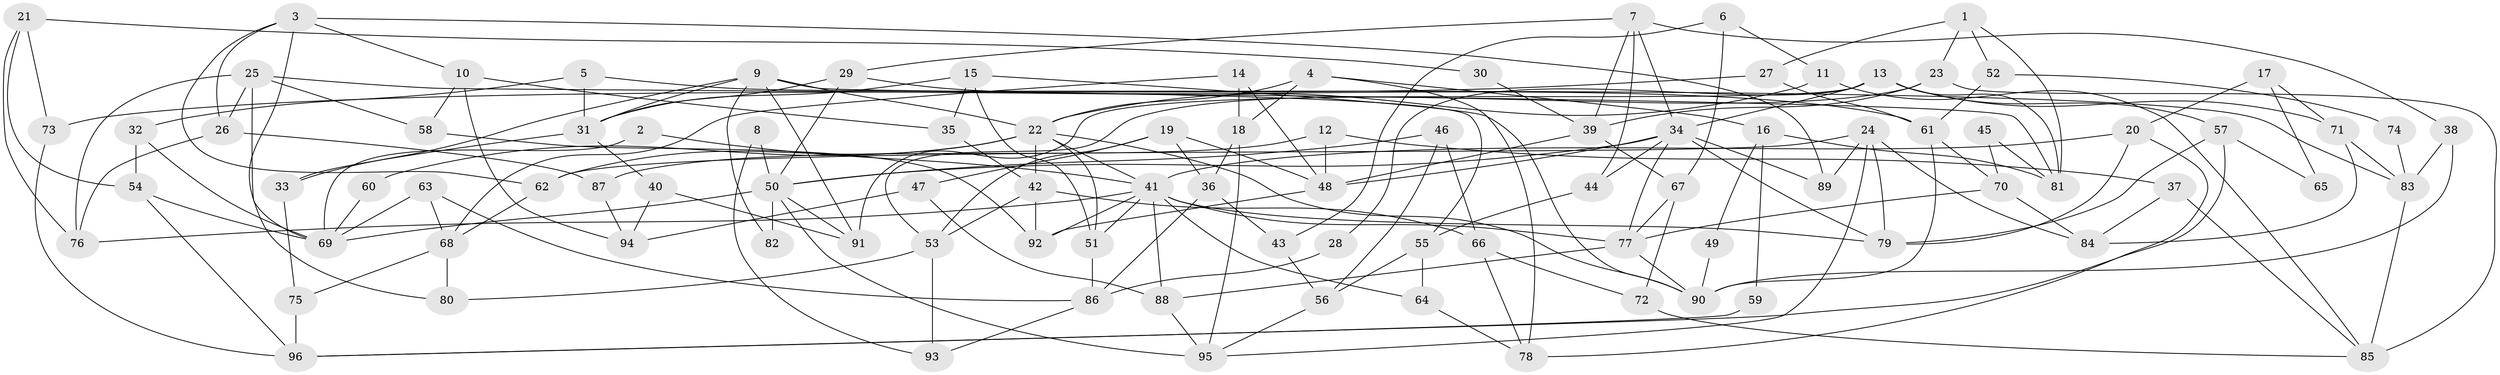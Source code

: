 // coarse degree distribution, {8: 0.04477611940298507, 11: 0.014925373134328358, 5: 0.11940298507462686, 6: 0.16417910447761194, 3: 0.2835820895522388, 2: 0.1044776119402985, 4: 0.208955223880597, 9: 0.014925373134328358, 12: 0.014925373134328358, 16: 0.014925373134328358, 7: 0.014925373134328358}
// Generated by graph-tools (version 1.1) at 2025/18/03/04/25 18:18:47]
// undirected, 96 vertices, 192 edges
graph export_dot {
graph [start="1"]
  node [color=gray90,style=filled];
  1;
  2;
  3;
  4;
  5;
  6;
  7;
  8;
  9;
  10;
  11;
  12;
  13;
  14;
  15;
  16;
  17;
  18;
  19;
  20;
  21;
  22;
  23;
  24;
  25;
  26;
  27;
  28;
  29;
  30;
  31;
  32;
  33;
  34;
  35;
  36;
  37;
  38;
  39;
  40;
  41;
  42;
  43;
  44;
  45;
  46;
  47;
  48;
  49;
  50;
  51;
  52;
  53;
  54;
  55;
  56;
  57;
  58;
  59;
  60;
  61;
  62;
  63;
  64;
  65;
  66;
  67;
  68;
  69;
  70;
  71;
  72;
  73;
  74;
  75;
  76;
  77;
  78;
  79;
  80;
  81;
  82;
  83;
  84;
  85;
  86;
  87;
  88;
  89;
  90;
  91;
  92;
  93;
  94;
  95;
  96;
  1 -- 27;
  1 -- 23;
  1 -- 52;
  1 -- 81;
  2 -- 69;
  2 -- 41;
  3 -- 89;
  3 -- 26;
  3 -- 10;
  3 -- 62;
  3 -- 80;
  4 -- 22;
  4 -- 18;
  4 -- 16;
  4 -- 78;
  5 -- 31;
  5 -- 83;
  5 -- 32;
  6 -- 67;
  6 -- 11;
  6 -- 43;
  7 -- 34;
  7 -- 44;
  7 -- 29;
  7 -- 38;
  7 -- 39;
  8 -- 93;
  8 -- 50;
  9 -- 33;
  9 -- 22;
  9 -- 31;
  9 -- 55;
  9 -- 82;
  9 -- 91;
  10 -- 35;
  10 -- 58;
  10 -- 94;
  11 -- 85;
  11 -- 22;
  12 -- 48;
  12 -- 87;
  12 -- 37;
  13 -- 91;
  13 -- 34;
  13 -- 28;
  13 -- 57;
  13 -- 71;
  13 -- 81;
  14 -- 48;
  14 -- 18;
  14 -- 68;
  15 -- 31;
  15 -- 90;
  15 -- 35;
  15 -- 51;
  16 -- 81;
  16 -- 49;
  16 -- 59;
  17 -- 71;
  17 -- 20;
  17 -- 65;
  18 -- 36;
  18 -- 95;
  19 -- 36;
  19 -- 53;
  19 -- 47;
  19 -- 48;
  20 -- 41;
  20 -- 79;
  20 -- 78;
  21 -- 76;
  21 -- 54;
  21 -- 30;
  21 -- 73;
  22 -- 42;
  22 -- 51;
  22 -- 41;
  22 -- 60;
  22 -- 62;
  22 -- 90;
  23 -- 85;
  23 -- 39;
  23 -- 53;
  24 -- 62;
  24 -- 95;
  24 -- 79;
  24 -- 84;
  24 -- 89;
  25 -- 58;
  25 -- 81;
  25 -- 26;
  25 -- 69;
  25 -- 76;
  26 -- 76;
  26 -- 87;
  27 -- 61;
  27 -- 73;
  28 -- 86;
  29 -- 31;
  29 -- 50;
  29 -- 61;
  30 -- 39;
  31 -- 40;
  31 -- 33;
  32 -- 69;
  32 -- 54;
  33 -- 75;
  34 -- 48;
  34 -- 77;
  34 -- 44;
  34 -- 50;
  34 -- 79;
  34 -- 89;
  35 -- 42;
  36 -- 43;
  36 -- 86;
  37 -- 84;
  37 -- 85;
  38 -- 90;
  38 -- 83;
  39 -- 48;
  39 -- 67;
  40 -- 94;
  40 -- 91;
  41 -- 79;
  41 -- 51;
  41 -- 64;
  41 -- 76;
  41 -- 77;
  41 -- 88;
  41 -- 92;
  42 -- 53;
  42 -- 66;
  42 -- 92;
  43 -- 56;
  44 -- 55;
  45 -- 70;
  45 -- 81;
  46 -- 50;
  46 -- 56;
  46 -- 66;
  47 -- 88;
  47 -- 94;
  48 -- 92;
  49 -- 90;
  50 -- 69;
  50 -- 82;
  50 -- 91;
  50 -- 95;
  51 -- 86;
  52 -- 61;
  52 -- 74;
  53 -- 80;
  53 -- 93;
  54 -- 69;
  54 -- 96;
  55 -- 64;
  55 -- 56;
  56 -- 95;
  57 -- 79;
  57 -- 65;
  57 -- 96;
  58 -- 92;
  59 -- 96;
  60 -- 69;
  61 -- 90;
  61 -- 70;
  62 -- 68;
  63 -- 68;
  63 -- 69;
  63 -- 86;
  64 -- 78;
  66 -- 78;
  66 -- 72;
  67 -- 77;
  67 -- 72;
  68 -- 75;
  68 -- 80;
  70 -- 84;
  70 -- 77;
  71 -- 83;
  71 -- 84;
  72 -- 85;
  73 -- 96;
  74 -- 83;
  75 -- 96;
  77 -- 88;
  77 -- 90;
  83 -- 85;
  86 -- 93;
  87 -- 94;
  88 -- 95;
}
